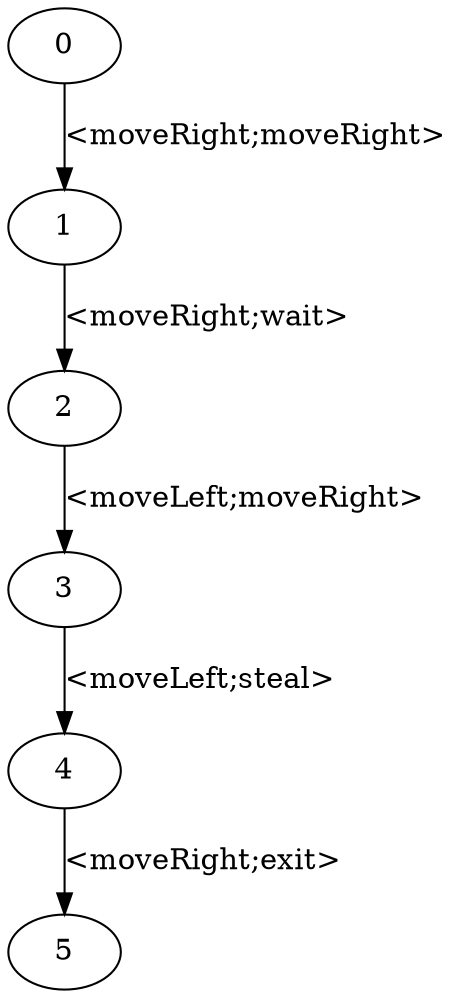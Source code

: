 digraph witness0 {
 0 [label="0",shape=ellipse]
 1 [label="1",shape=ellipse]
 2 [label="2",shape=ellipse]
 3 [label="3",shape=ellipse]
 4 [label="4",shape=ellipse]
 5 [label="5",shape=ellipse]
    0 -> 1[label="<moveRight;moveRight>"]
    1 -> 2[label="<moveRight;wait>"]
    2 -> 3[label="<moveLeft;moveRight>"]
    3 -> 4[label="<moveLeft;steal>"]
    4 -> 5[label="<moveRight;exit>"]
}
